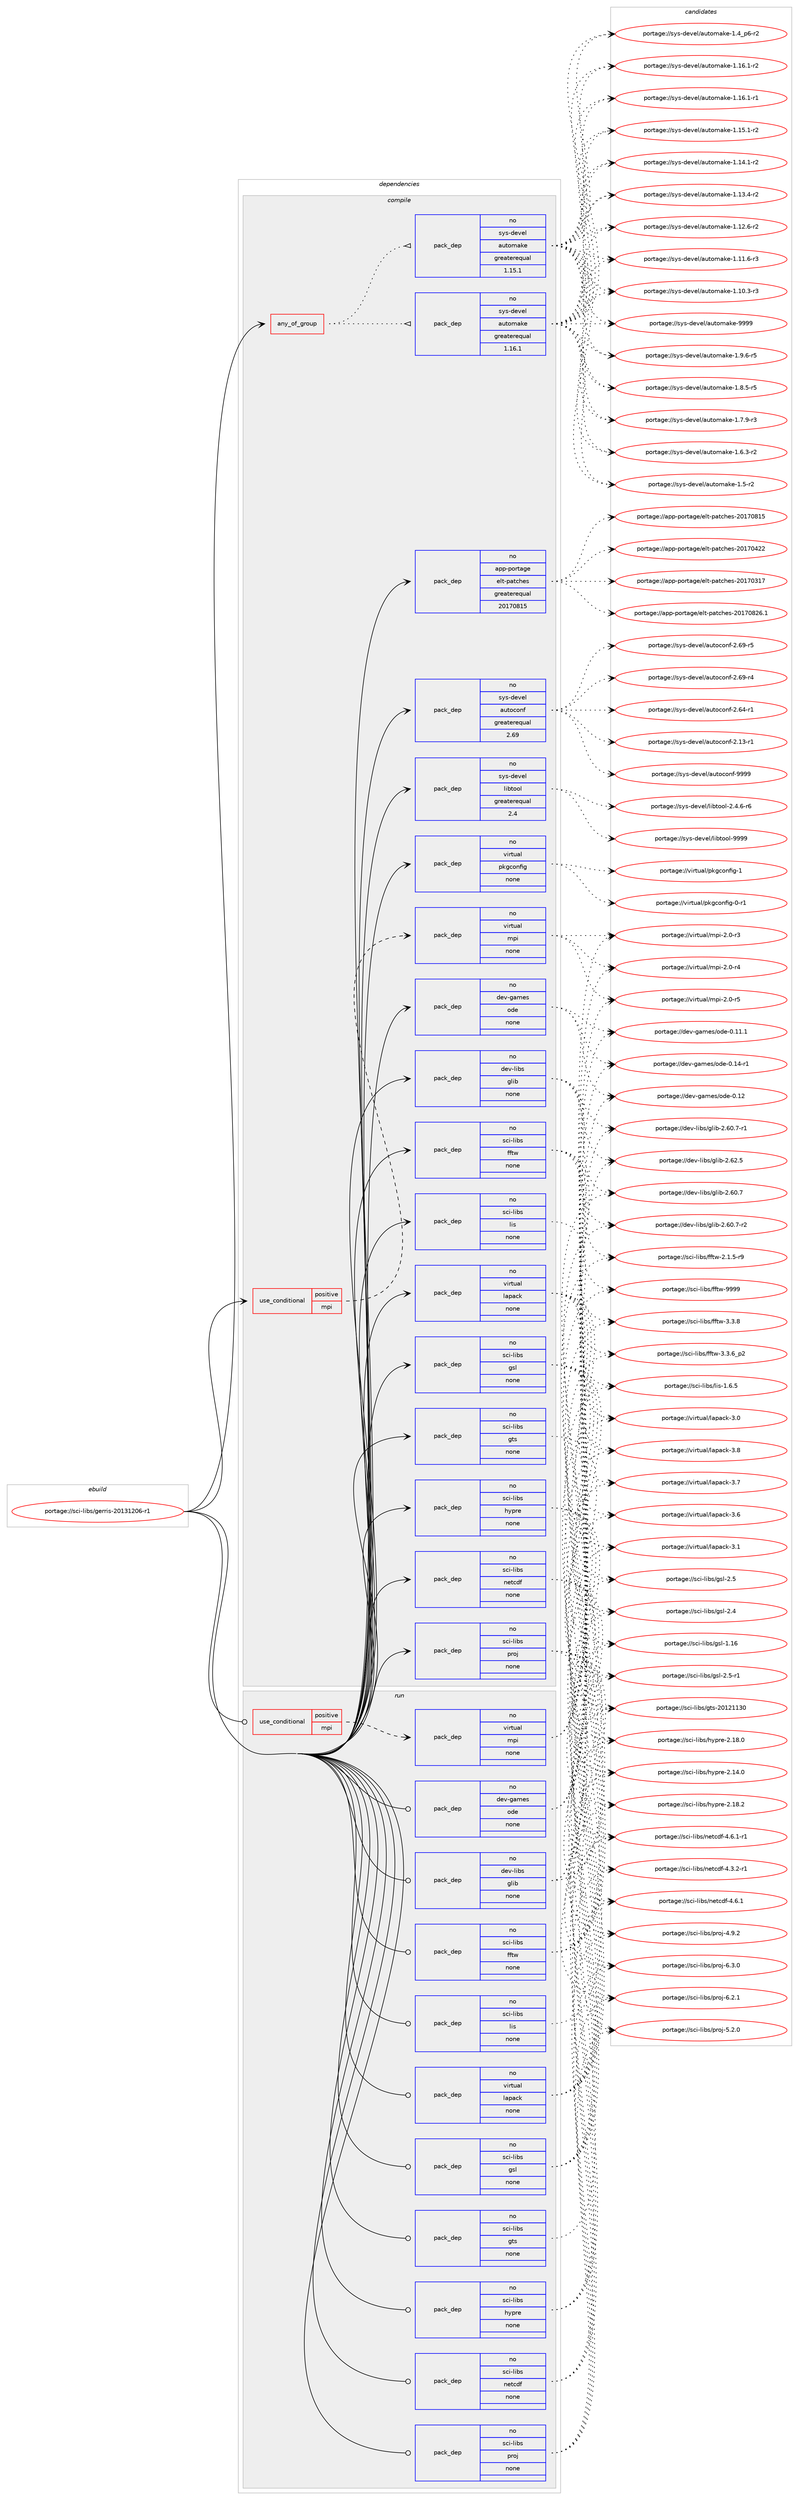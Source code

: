 digraph prolog {

# *************
# Graph options
# *************

newrank=true;
concentrate=true;
compound=true;
graph [rankdir=LR,fontname=Helvetica,fontsize=10,ranksep=1.5];#, ranksep=2.5, nodesep=0.2];
edge  [arrowhead=vee];
node  [fontname=Helvetica,fontsize=10];

# **********
# The ebuild
# **********

subgraph cluster_leftcol {
color=gray;
rank=same;
label=<<i>ebuild</i>>;
id [label="portage://sci-libs/gerris-20131206-r1", color=red, width=4, href="../sci-libs/gerris-20131206-r1.svg"];
}

# ****************
# The dependencies
# ****************

subgraph cluster_midcol {
color=gray;
label=<<i>dependencies</i>>;
subgraph cluster_compile {
fillcolor="#eeeeee";
style=filled;
label=<<i>compile</i>>;
subgraph any1128 {
dependency54484 [label=<<TABLE BORDER="0" CELLBORDER="1" CELLSPACING="0" CELLPADDING="4"><TR><TD CELLPADDING="10">any_of_group</TD></TR></TABLE>>, shape=none, color=red];subgraph pack41863 {
dependency54485 [label=<<TABLE BORDER="0" CELLBORDER="1" CELLSPACING="0" CELLPADDING="4" WIDTH="220"><TR><TD ROWSPAN="6" CELLPADDING="30">pack_dep</TD></TR><TR><TD WIDTH="110">no</TD></TR><TR><TD>sys-devel</TD></TR><TR><TD>automake</TD></TR><TR><TD>greaterequal</TD></TR><TR><TD>1.16.1</TD></TR></TABLE>>, shape=none, color=blue];
}
dependency54484:e -> dependency54485:w [weight=20,style="dotted",arrowhead="oinv"];
subgraph pack41864 {
dependency54486 [label=<<TABLE BORDER="0" CELLBORDER="1" CELLSPACING="0" CELLPADDING="4" WIDTH="220"><TR><TD ROWSPAN="6" CELLPADDING="30">pack_dep</TD></TR><TR><TD WIDTH="110">no</TD></TR><TR><TD>sys-devel</TD></TR><TR><TD>automake</TD></TR><TR><TD>greaterequal</TD></TR><TR><TD>1.15.1</TD></TR></TABLE>>, shape=none, color=blue];
}
dependency54484:e -> dependency54486:w [weight=20,style="dotted",arrowhead="oinv"];
}
id:e -> dependency54484:w [weight=20,style="solid",arrowhead="vee"];
subgraph cond11445 {
dependency54487 [label=<<TABLE BORDER="0" CELLBORDER="1" CELLSPACING="0" CELLPADDING="4"><TR><TD ROWSPAN="3" CELLPADDING="10">use_conditional</TD></TR><TR><TD>positive</TD></TR><TR><TD>mpi</TD></TR></TABLE>>, shape=none, color=red];
subgraph pack41865 {
dependency54488 [label=<<TABLE BORDER="0" CELLBORDER="1" CELLSPACING="0" CELLPADDING="4" WIDTH="220"><TR><TD ROWSPAN="6" CELLPADDING="30">pack_dep</TD></TR><TR><TD WIDTH="110">no</TD></TR><TR><TD>virtual</TD></TR><TR><TD>mpi</TD></TR><TR><TD>none</TD></TR><TR><TD></TD></TR></TABLE>>, shape=none, color=blue];
}
dependency54487:e -> dependency54488:w [weight=20,style="dashed",arrowhead="vee"];
}
id:e -> dependency54487:w [weight=20,style="solid",arrowhead="vee"];
subgraph pack41866 {
dependency54489 [label=<<TABLE BORDER="0" CELLBORDER="1" CELLSPACING="0" CELLPADDING="4" WIDTH="220"><TR><TD ROWSPAN="6" CELLPADDING="30">pack_dep</TD></TR><TR><TD WIDTH="110">no</TD></TR><TR><TD>app-portage</TD></TR><TR><TD>elt-patches</TD></TR><TR><TD>greaterequal</TD></TR><TR><TD>20170815</TD></TR></TABLE>>, shape=none, color=blue];
}
id:e -> dependency54489:w [weight=20,style="solid",arrowhead="vee"];
subgraph pack41867 {
dependency54490 [label=<<TABLE BORDER="0" CELLBORDER="1" CELLSPACING="0" CELLPADDING="4" WIDTH="220"><TR><TD ROWSPAN="6" CELLPADDING="30">pack_dep</TD></TR><TR><TD WIDTH="110">no</TD></TR><TR><TD>dev-games</TD></TR><TR><TD>ode</TD></TR><TR><TD>none</TD></TR><TR><TD></TD></TR></TABLE>>, shape=none, color=blue];
}
id:e -> dependency54490:w [weight=20,style="solid",arrowhead="vee"];
subgraph pack41868 {
dependency54491 [label=<<TABLE BORDER="0" CELLBORDER="1" CELLSPACING="0" CELLPADDING="4" WIDTH="220"><TR><TD ROWSPAN="6" CELLPADDING="30">pack_dep</TD></TR><TR><TD WIDTH="110">no</TD></TR><TR><TD>dev-libs</TD></TR><TR><TD>glib</TD></TR><TR><TD>none</TD></TR><TR><TD></TD></TR></TABLE>>, shape=none, color=blue];
}
id:e -> dependency54491:w [weight=20,style="solid",arrowhead="vee"];
subgraph pack41869 {
dependency54492 [label=<<TABLE BORDER="0" CELLBORDER="1" CELLSPACING="0" CELLPADDING="4" WIDTH="220"><TR><TD ROWSPAN="6" CELLPADDING="30">pack_dep</TD></TR><TR><TD WIDTH="110">no</TD></TR><TR><TD>sci-libs</TD></TR><TR><TD>fftw</TD></TR><TR><TD>none</TD></TR><TR><TD></TD></TR></TABLE>>, shape=none, color=blue];
}
id:e -> dependency54492:w [weight=20,style="solid",arrowhead="vee"];
subgraph pack41870 {
dependency54493 [label=<<TABLE BORDER="0" CELLBORDER="1" CELLSPACING="0" CELLPADDING="4" WIDTH="220"><TR><TD ROWSPAN="6" CELLPADDING="30">pack_dep</TD></TR><TR><TD WIDTH="110">no</TD></TR><TR><TD>sci-libs</TD></TR><TR><TD>gsl</TD></TR><TR><TD>none</TD></TR><TR><TD></TD></TR></TABLE>>, shape=none, color=blue];
}
id:e -> dependency54493:w [weight=20,style="solid",arrowhead="vee"];
subgraph pack41871 {
dependency54494 [label=<<TABLE BORDER="0" CELLBORDER="1" CELLSPACING="0" CELLPADDING="4" WIDTH="220"><TR><TD ROWSPAN="6" CELLPADDING="30">pack_dep</TD></TR><TR><TD WIDTH="110">no</TD></TR><TR><TD>sci-libs</TD></TR><TR><TD>gts</TD></TR><TR><TD>none</TD></TR><TR><TD></TD></TR></TABLE>>, shape=none, color=blue];
}
id:e -> dependency54494:w [weight=20,style="solid",arrowhead="vee"];
subgraph pack41872 {
dependency54495 [label=<<TABLE BORDER="0" CELLBORDER="1" CELLSPACING="0" CELLPADDING="4" WIDTH="220"><TR><TD ROWSPAN="6" CELLPADDING="30">pack_dep</TD></TR><TR><TD WIDTH="110">no</TD></TR><TR><TD>sci-libs</TD></TR><TR><TD>hypre</TD></TR><TR><TD>none</TD></TR><TR><TD></TD></TR></TABLE>>, shape=none, color=blue];
}
id:e -> dependency54495:w [weight=20,style="solid",arrowhead="vee"];
subgraph pack41873 {
dependency54496 [label=<<TABLE BORDER="0" CELLBORDER="1" CELLSPACING="0" CELLPADDING="4" WIDTH="220"><TR><TD ROWSPAN="6" CELLPADDING="30">pack_dep</TD></TR><TR><TD WIDTH="110">no</TD></TR><TR><TD>sci-libs</TD></TR><TR><TD>lis</TD></TR><TR><TD>none</TD></TR><TR><TD></TD></TR></TABLE>>, shape=none, color=blue];
}
id:e -> dependency54496:w [weight=20,style="solid",arrowhead="vee"];
subgraph pack41874 {
dependency54497 [label=<<TABLE BORDER="0" CELLBORDER="1" CELLSPACING="0" CELLPADDING="4" WIDTH="220"><TR><TD ROWSPAN="6" CELLPADDING="30">pack_dep</TD></TR><TR><TD WIDTH="110">no</TD></TR><TR><TD>sci-libs</TD></TR><TR><TD>netcdf</TD></TR><TR><TD>none</TD></TR><TR><TD></TD></TR></TABLE>>, shape=none, color=blue];
}
id:e -> dependency54497:w [weight=20,style="solid",arrowhead="vee"];
subgraph pack41875 {
dependency54498 [label=<<TABLE BORDER="0" CELLBORDER="1" CELLSPACING="0" CELLPADDING="4" WIDTH="220"><TR><TD ROWSPAN="6" CELLPADDING="30">pack_dep</TD></TR><TR><TD WIDTH="110">no</TD></TR><TR><TD>sci-libs</TD></TR><TR><TD>proj</TD></TR><TR><TD>none</TD></TR><TR><TD></TD></TR></TABLE>>, shape=none, color=blue];
}
id:e -> dependency54498:w [weight=20,style="solid",arrowhead="vee"];
subgraph pack41876 {
dependency54499 [label=<<TABLE BORDER="0" CELLBORDER="1" CELLSPACING="0" CELLPADDING="4" WIDTH="220"><TR><TD ROWSPAN="6" CELLPADDING="30">pack_dep</TD></TR><TR><TD WIDTH="110">no</TD></TR><TR><TD>sys-devel</TD></TR><TR><TD>autoconf</TD></TR><TR><TD>greaterequal</TD></TR><TR><TD>2.69</TD></TR></TABLE>>, shape=none, color=blue];
}
id:e -> dependency54499:w [weight=20,style="solid",arrowhead="vee"];
subgraph pack41877 {
dependency54500 [label=<<TABLE BORDER="0" CELLBORDER="1" CELLSPACING="0" CELLPADDING="4" WIDTH="220"><TR><TD ROWSPAN="6" CELLPADDING="30">pack_dep</TD></TR><TR><TD WIDTH="110">no</TD></TR><TR><TD>sys-devel</TD></TR><TR><TD>libtool</TD></TR><TR><TD>greaterequal</TD></TR><TR><TD>2.4</TD></TR></TABLE>>, shape=none, color=blue];
}
id:e -> dependency54500:w [weight=20,style="solid",arrowhead="vee"];
subgraph pack41878 {
dependency54501 [label=<<TABLE BORDER="0" CELLBORDER="1" CELLSPACING="0" CELLPADDING="4" WIDTH="220"><TR><TD ROWSPAN="6" CELLPADDING="30">pack_dep</TD></TR><TR><TD WIDTH="110">no</TD></TR><TR><TD>virtual</TD></TR><TR><TD>lapack</TD></TR><TR><TD>none</TD></TR><TR><TD></TD></TR></TABLE>>, shape=none, color=blue];
}
id:e -> dependency54501:w [weight=20,style="solid",arrowhead="vee"];
subgraph pack41879 {
dependency54502 [label=<<TABLE BORDER="0" CELLBORDER="1" CELLSPACING="0" CELLPADDING="4" WIDTH="220"><TR><TD ROWSPAN="6" CELLPADDING="30">pack_dep</TD></TR><TR><TD WIDTH="110">no</TD></TR><TR><TD>virtual</TD></TR><TR><TD>pkgconfig</TD></TR><TR><TD>none</TD></TR><TR><TD></TD></TR></TABLE>>, shape=none, color=blue];
}
id:e -> dependency54502:w [weight=20,style="solid",arrowhead="vee"];
}
subgraph cluster_compileandrun {
fillcolor="#eeeeee";
style=filled;
label=<<i>compile and run</i>>;
}
subgraph cluster_run {
fillcolor="#eeeeee";
style=filled;
label=<<i>run</i>>;
subgraph cond11446 {
dependency54503 [label=<<TABLE BORDER="0" CELLBORDER="1" CELLSPACING="0" CELLPADDING="4"><TR><TD ROWSPAN="3" CELLPADDING="10">use_conditional</TD></TR><TR><TD>positive</TD></TR><TR><TD>mpi</TD></TR></TABLE>>, shape=none, color=red];
subgraph pack41880 {
dependency54504 [label=<<TABLE BORDER="0" CELLBORDER="1" CELLSPACING="0" CELLPADDING="4" WIDTH="220"><TR><TD ROWSPAN="6" CELLPADDING="30">pack_dep</TD></TR><TR><TD WIDTH="110">no</TD></TR><TR><TD>virtual</TD></TR><TR><TD>mpi</TD></TR><TR><TD>none</TD></TR><TR><TD></TD></TR></TABLE>>, shape=none, color=blue];
}
dependency54503:e -> dependency54504:w [weight=20,style="dashed",arrowhead="vee"];
}
id:e -> dependency54503:w [weight=20,style="solid",arrowhead="odot"];
subgraph pack41881 {
dependency54505 [label=<<TABLE BORDER="0" CELLBORDER="1" CELLSPACING="0" CELLPADDING="4" WIDTH="220"><TR><TD ROWSPAN="6" CELLPADDING="30">pack_dep</TD></TR><TR><TD WIDTH="110">no</TD></TR><TR><TD>dev-games</TD></TR><TR><TD>ode</TD></TR><TR><TD>none</TD></TR><TR><TD></TD></TR></TABLE>>, shape=none, color=blue];
}
id:e -> dependency54505:w [weight=20,style="solid",arrowhead="odot"];
subgraph pack41882 {
dependency54506 [label=<<TABLE BORDER="0" CELLBORDER="1" CELLSPACING="0" CELLPADDING="4" WIDTH="220"><TR><TD ROWSPAN="6" CELLPADDING="30">pack_dep</TD></TR><TR><TD WIDTH="110">no</TD></TR><TR><TD>dev-libs</TD></TR><TR><TD>glib</TD></TR><TR><TD>none</TD></TR><TR><TD></TD></TR></TABLE>>, shape=none, color=blue];
}
id:e -> dependency54506:w [weight=20,style="solid",arrowhead="odot"];
subgraph pack41883 {
dependency54507 [label=<<TABLE BORDER="0" CELLBORDER="1" CELLSPACING="0" CELLPADDING="4" WIDTH="220"><TR><TD ROWSPAN="6" CELLPADDING="30">pack_dep</TD></TR><TR><TD WIDTH="110">no</TD></TR><TR><TD>sci-libs</TD></TR><TR><TD>fftw</TD></TR><TR><TD>none</TD></TR><TR><TD></TD></TR></TABLE>>, shape=none, color=blue];
}
id:e -> dependency54507:w [weight=20,style="solid",arrowhead="odot"];
subgraph pack41884 {
dependency54508 [label=<<TABLE BORDER="0" CELLBORDER="1" CELLSPACING="0" CELLPADDING="4" WIDTH="220"><TR><TD ROWSPAN="6" CELLPADDING="30">pack_dep</TD></TR><TR><TD WIDTH="110">no</TD></TR><TR><TD>sci-libs</TD></TR><TR><TD>gsl</TD></TR><TR><TD>none</TD></TR><TR><TD></TD></TR></TABLE>>, shape=none, color=blue];
}
id:e -> dependency54508:w [weight=20,style="solid",arrowhead="odot"];
subgraph pack41885 {
dependency54509 [label=<<TABLE BORDER="0" CELLBORDER="1" CELLSPACING="0" CELLPADDING="4" WIDTH="220"><TR><TD ROWSPAN="6" CELLPADDING="30">pack_dep</TD></TR><TR><TD WIDTH="110">no</TD></TR><TR><TD>sci-libs</TD></TR><TR><TD>gts</TD></TR><TR><TD>none</TD></TR><TR><TD></TD></TR></TABLE>>, shape=none, color=blue];
}
id:e -> dependency54509:w [weight=20,style="solid",arrowhead="odot"];
subgraph pack41886 {
dependency54510 [label=<<TABLE BORDER="0" CELLBORDER="1" CELLSPACING="0" CELLPADDING="4" WIDTH="220"><TR><TD ROWSPAN="6" CELLPADDING="30">pack_dep</TD></TR><TR><TD WIDTH="110">no</TD></TR><TR><TD>sci-libs</TD></TR><TR><TD>hypre</TD></TR><TR><TD>none</TD></TR><TR><TD></TD></TR></TABLE>>, shape=none, color=blue];
}
id:e -> dependency54510:w [weight=20,style="solid",arrowhead="odot"];
subgraph pack41887 {
dependency54511 [label=<<TABLE BORDER="0" CELLBORDER="1" CELLSPACING="0" CELLPADDING="4" WIDTH="220"><TR><TD ROWSPAN="6" CELLPADDING="30">pack_dep</TD></TR><TR><TD WIDTH="110">no</TD></TR><TR><TD>sci-libs</TD></TR><TR><TD>lis</TD></TR><TR><TD>none</TD></TR><TR><TD></TD></TR></TABLE>>, shape=none, color=blue];
}
id:e -> dependency54511:w [weight=20,style="solid",arrowhead="odot"];
subgraph pack41888 {
dependency54512 [label=<<TABLE BORDER="0" CELLBORDER="1" CELLSPACING="0" CELLPADDING="4" WIDTH="220"><TR><TD ROWSPAN="6" CELLPADDING="30">pack_dep</TD></TR><TR><TD WIDTH="110">no</TD></TR><TR><TD>sci-libs</TD></TR><TR><TD>netcdf</TD></TR><TR><TD>none</TD></TR><TR><TD></TD></TR></TABLE>>, shape=none, color=blue];
}
id:e -> dependency54512:w [weight=20,style="solid",arrowhead="odot"];
subgraph pack41889 {
dependency54513 [label=<<TABLE BORDER="0" CELLBORDER="1" CELLSPACING="0" CELLPADDING="4" WIDTH="220"><TR><TD ROWSPAN="6" CELLPADDING="30">pack_dep</TD></TR><TR><TD WIDTH="110">no</TD></TR><TR><TD>sci-libs</TD></TR><TR><TD>proj</TD></TR><TR><TD>none</TD></TR><TR><TD></TD></TR></TABLE>>, shape=none, color=blue];
}
id:e -> dependency54513:w [weight=20,style="solid",arrowhead="odot"];
subgraph pack41890 {
dependency54514 [label=<<TABLE BORDER="0" CELLBORDER="1" CELLSPACING="0" CELLPADDING="4" WIDTH="220"><TR><TD ROWSPAN="6" CELLPADDING="30">pack_dep</TD></TR><TR><TD WIDTH="110">no</TD></TR><TR><TD>virtual</TD></TR><TR><TD>lapack</TD></TR><TR><TD>none</TD></TR><TR><TD></TD></TR></TABLE>>, shape=none, color=blue];
}
id:e -> dependency54514:w [weight=20,style="solid",arrowhead="odot"];
}
}

# **************
# The candidates
# **************

subgraph cluster_choices {
rank=same;
color=gray;
label=<<i>candidates</i>>;

subgraph choice41863 {
color=black;
nodesep=1;
choice115121115451001011181011084797117116111109971071014557575757 [label="portage://sys-devel/automake-9999", color=red, width=4,href="../sys-devel/automake-9999.svg"];
choice115121115451001011181011084797117116111109971071014549465746544511453 [label="portage://sys-devel/automake-1.9.6-r5", color=red, width=4,href="../sys-devel/automake-1.9.6-r5.svg"];
choice115121115451001011181011084797117116111109971071014549465646534511453 [label="portage://sys-devel/automake-1.8.5-r5", color=red, width=4,href="../sys-devel/automake-1.8.5-r5.svg"];
choice115121115451001011181011084797117116111109971071014549465546574511451 [label="portage://sys-devel/automake-1.7.9-r3", color=red, width=4,href="../sys-devel/automake-1.7.9-r3.svg"];
choice115121115451001011181011084797117116111109971071014549465446514511450 [label="portage://sys-devel/automake-1.6.3-r2", color=red, width=4,href="../sys-devel/automake-1.6.3-r2.svg"];
choice11512111545100101118101108479711711611110997107101454946534511450 [label="portage://sys-devel/automake-1.5-r2", color=red, width=4,href="../sys-devel/automake-1.5-r2.svg"];
choice115121115451001011181011084797117116111109971071014549465295112544511450 [label="portage://sys-devel/automake-1.4_p6-r2", color=red, width=4,href="../sys-devel/automake-1.4_p6-r2.svg"];
choice11512111545100101118101108479711711611110997107101454946495446494511450 [label="portage://sys-devel/automake-1.16.1-r2", color=red, width=4,href="../sys-devel/automake-1.16.1-r2.svg"];
choice11512111545100101118101108479711711611110997107101454946495446494511449 [label="portage://sys-devel/automake-1.16.1-r1", color=red, width=4,href="../sys-devel/automake-1.16.1-r1.svg"];
choice11512111545100101118101108479711711611110997107101454946495346494511450 [label="portage://sys-devel/automake-1.15.1-r2", color=red, width=4,href="../sys-devel/automake-1.15.1-r2.svg"];
choice11512111545100101118101108479711711611110997107101454946495246494511450 [label="portage://sys-devel/automake-1.14.1-r2", color=red, width=4,href="../sys-devel/automake-1.14.1-r2.svg"];
choice11512111545100101118101108479711711611110997107101454946495146524511450 [label="portage://sys-devel/automake-1.13.4-r2", color=red, width=4,href="../sys-devel/automake-1.13.4-r2.svg"];
choice11512111545100101118101108479711711611110997107101454946495046544511450 [label="portage://sys-devel/automake-1.12.6-r2", color=red, width=4,href="../sys-devel/automake-1.12.6-r2.svg"];
choice11512111545100101118101108479711711611110997107101454946494946544511451 [label="portage://sys-devel/automake-1.11.6-r3", color=red, width=4,href="../sys-devel/automake-1.11.6-r3.svg"];
choice11512111545100101118101108479711711611110997107101454946494846514511451 [label="portage://sys-devel/automake-1.10.3-r3", color=red, width=4,href="../sys-devel/automake-1.10.3-r3.svg"];
dependency54485:e -> choice115121115451001011181011084797117116111109971071014557575757:w [style=dotted,weight="100"];
dependency54485:e -> choice115121115451001011181011084797117116111109971071014549465746544511453:w [style=dotted,weight="100"];
dependency54485:e -> choice115121115451001011181011084797117116111109971071014549465646534511453:w [style=dotted,weight="100"];
dependency54485:e -> choice115121115451001011181011084797117116111109971071014549465546574511451:w [style=dotted,weight="100"];
dependency54485:e -> choice115121115451001011181011084797117116111109971071014549465446514511450:w [style=dotted,weight="100"];
dependency54485:e -> choice11512111545100101118101108479711711611110997107101454946534511450:w [style=dotted,weight="100"];
dependency54485:e -> choice115121115451001011181011084797117116111109971071014549465295112544511450:w [style=dotted,weight="100"];
dependency54485:e -> choice11512111545100101118101108479711711611110997107101454946495446494511450:w [style=dotted,weight="100"];
dependency54485:e -> choice11512111545100101118101108479711711611110997107101454946495446494511449:w [style=dotted,weight="100"];
dependency54485:e -> choice11512111545100101118101108479711711611110997107101454946495346494511450:w [style=dotted,weight="100"];
dependency54485:e -> choice11512111545100101118101108479711711611110997107101454946495246494511450:w [style=dotted,weight="100"];
dependency54485:e -> choice11512111545100101118101108479711711611110997107101454946495146524511450:w [style=dotted,weight="100"];
dependency54485:e -> choice11512111545100101118101108479711711611110997107101454946495046544511450:w [style=dotted,weight="100"];
dependency54485:e -> choice11512111545100101118101108479711711611110997107101454946494946544511451:w [style=dotted,weight="100"];
dependency54485:e -> choice11512111545100101118101108479711711611110997107101454946494846514511451:w [style=dotted,weight="100"];
}
subgraph choice41864 {
color=black;
nodesep=1;
choice115121115451001011181011084797117116111109971071014557575757 [label="portage://sys-devel/automake-9999", color=red, width=4,href="../sys-devel/automake-9999.svg"];
choice115121115451001011181011084797117116111109971071014549465746544511453 [label="portage://sys-devel/automake-1.9.6-r5", color=red, width=4,href="../sys-devel/automake-1.9.6-r5.svg"];
choice115121115451001011181011084797117116111109971071014549465646534511453 [label="portage://sys-devel/automake-1.8.5-r5", color=red, width=4,href="../sys-devel/automake-1.8.5-r5.svg"];
choice115121115451001011181011084797117116111109971071014549465546574511451 [label="portage://sys-devel/automake-1.7.9-r3", color=red, width=4,href="../sys-devel/automake-1.7.9-r3.svg"];
choice115121115451001011181011084797117116111109971071014549465446514511450 [label="portage://sys-devel/automake-1.6.3-r2", color=red, width=4,href="../sys-devel/automake-1.6.3-r2.svg"];
choice11512111545100101118101108479711711611110997107101454946534511450 [label="portage://sys-devel/automake-1.5-r2", color=red, width=4,href="../sys-devel/automake-1.5-r2.svg"];
choice115121115451001011181011084797117116111109971071014549465295112544511450 [label="portage://sys-devel/automake-1.4_p6-r2", color=red, width=4,href="../sys-devel/automake-1.4_p6-r2.svg"];
choice11512111545100101118101108479711711611110997107101454946495446494511450 [label="portage://sys-devel/automake-1.16.1-r2", color=red, width=4,href="../sys-devel/automake-1.16.1-r2.svg"];
choice11512111545100101118101108479711711611110997107101454946495446494511449 [label="portage://sys-devel/automake-1.16.1-r1", color=red, width=4,href="../sys-devel/automake-1.16.1-r1.svg"];
choice11512111545100101118101108479711711611110997107101454946495346494511450 [label="portage://sys-devel/automake-1.15.1-r2", color=red, width=4,href="../sys-devel/automake-1.15.1-r2.svg"];
choice11512111545100101118101108479711711611110997107101454946495246494511450 [label="portage://sys-devel/automake-1.14.1-r2", color=red, width=4,href="../sys-devel/automake-1.14.1-r2.svg"];
choice11512111545100101118101108479711711611110997107101454946495146524511450 [label="portage://sys-devel/automake-1.13.4-r2", color=red, width=4,href="../sys-devel/automake-1.13.4-r2.svg"];
choice11512111545100101118101108479711711611110997107101454946495046544511450 [label="portage://sys-devel/automake-1.12.6-r2", color=red, width=4,href="../sys-devel/automake-1.12.6-r2.svg"];
choice11512111545100101118101108479711711611110997107101454946494946544511451 [label="portage://sys-devel/automake-1.11.6-r3", color=red, width=4,href="../sys-devel/automake-1.11.6-r3.svg"];
choice11512111545100101118101108479711711611110997107101454946494846514511451 [label="portage://sys-devel/automake-1.10.3-r3", color=red, width=4,href="../sys-devel/automake-1.10.3-r3.svg"];
dependency54486:e -> choice115121115451001011181011084797117116111109971071014557575757:w [style=dotted,weight="100"];
dependency54486:e -> choice115121115451001011181011084797117116111109971071014549465746544511453:w [style=dotted,weight="100"];
dependency54486:e -> choice115121115451001011181011084797117116111109971071014549465646534511453:w [style=dotted,weight="100"];
dependency54486:e -> choice115121115451001011181011084797117116111109971071014549465546574511451:w [style=dotted,weight="100"];
dependency54486:e -> choice115121115451001011181011084797117116111109971071014549465446514511450:w [style=dotted,weight="100"];
dependency54486:e -> choice11512111545100101118101108479711711611110997107101454946534511450:w [style=dotted,weight="100"];
dependency54486:e -> choice115121115451001011181011084797117116111109971071014549465295112544511450:w [style=dotted,weight="100"];
dependency54486:e -> choice11512111545100101118101108479711711611110997107101454946495446494511450:w [style=dotted,weight="100"];
dependency54486:e -> choice11512111545100101118101108479711711611110997107101454946495446494511449:w [style=dotted,weight="100"];
dependency54486:e -> choice11512111545100101118101108479711711611110997107101454946495346494511450:w [style=dotted,weight="100"];
dependency54486:e -> choice11512111545100101118101108479711711611110997107101454946495246494511450:w [style=dotted,weight="100"];
dependency54486:e -> choice11512111545100101118101108479711711611110997107101454946495146524511450:w [style=dotted,weight="100"];
dependency54486:e -> choice11512111545100101118101108479711711611110997107101454946495046544511450:w [style=dotted,weight="100"];
dependency54486:e -> choice11512111545100101118101108479711711611110997107101454946494946544511451:w [style=dotted,weight="100"];
dependency54486:e -> choice11512111545100101118101108479711711611110997107101454946494846514511451:w [style=dotted,weight="100"];
}
subgraph choice41865 {
color=black;
nodesep=1;
choice1181051141161179710847109112105455046484511453 [label="portage://virtual/mpi-2.0-r5", color=red, width=4,href="../virtual/mpi-2.0-r5.svg"];
choice1181051141161179710847109112105455046484511452 [label="portage://virtual/mpi-2.0-r4", color=red, width=4,href="../virtual/mpi-2.0-r4.svg"];
choice1181051141161179710847109112105455046484511451 [label="portage://virtual/mpi-2.0-r3", color=red, width=4,href="../virtual/mpi-2.0-r3.svg"];
dependency54488:e -> choice1181051141161179710847109112105455046484511453:w [style=dotted,weight="100"];
dependency54488:e -> choice1181051141161179710847109112105455046484511452:w [style=dotted,weight="100"];
dependency54488:e -> choice1181051141161179710847109112105455046484511451:w [style=dotted,weight="100"];
}
subgraph choice41866 {
color=black;
nodesep=1;
choice971121124511211111411697103101471011081164511297116991041011154550484955485650544649 [label="portage://app-portage/elt-patches-20170826.1", color=red, width=4,href="../app-portage/elt-patches-20170826.1.svg"];
choice97112112451121111141169710310147101108116451129711699104101115455048495548564953 [label="portage://app-portage/elt-patches-20170815", color=red, width=4,href="../app-portage/elt-patches-20170815.svg"];
choice97112112451121111141169710310147101108116451129711699104101115455048495548525050 [label="portage://app-portage/elt-patches-20170422", color=red, width=4,href="../app-portage/elt-patches-20170422.svg"];
choice97112112451121111141169710310147101108116451129711699104101115455048495548514955 [label="portage://app-portage/elt-patches-20170317", color=red, width=4,href="../app-portage/elt-patches-20170317.svg"];
dependency54489:e -> choice971121124511211111411697103101471011081164511297116991041011154550484955485650544649:w [style=dotted,weight="100"];
dependency54489:e -> choice97112112451121111141169710310147101108116451129711699104101115455048495548564953:w [style=dotted,weight="100"];
dependency54489:e -> choice97112112451121111141169710310147101108116451129711699104101115455048495548525050:w [style=dotted,weight="100"];
dependency54489:e -> choice97112112451121111141169710310147101108116451129711699104101115455048495548514955:w [style=dotted,weight="100"];
}
subgraph choice41867 {
color=black;
nodesep=1;
choice10010111845103971091011154711110010145484649524511449 [label="portage://dev-games/ode-0.14-r1", color=red, width=4,href="../dev-games/ode-0.14-r1.svg"];
choice1001011184510397109101115471111001014548464950 [label="portage://dev-games/ode-0.12", color=red, width=4,href="../dev-games/ode-0.12.svg"];
choice10010111845103971091011154711110010145484649494649 [label="portage://dev-games/ode-0.11.1", color=red, width=4,href="../dev-games/ode-0.11.1.svg"];
dependency54490:e -> choice10010111845103971091011154711110010145484649524511449:w [style=dotted,weight="100"];
dependency54490:e -> choice1001011184510397109101115471111001014548464950:w [style=dotted,weight="100"];
dependency54490:e -> choice10010111845103971091011154711110010145484649494649:w [style=dotted,weight="100"];
}
subgraph choice41868 {
color=black;
nodesep=1;
choice1001011184510810598115471031081059845504654504653 [label="portage://dev-libs/glib-2.62.5", color=red, width=4,href="../dev-libs/glib-2.62.5.svg"];
choice10010111845108105981154710310810598455046544846554511450 [label="portage://dev-libs/glib-2.60.7-r2", color=red, width=4,href="../dev-libs/glib-2.60.7-r2.svg"];
choice10010111845108105981154710310810598455046544846554511449 [label="portage://dev-libs/glib-2.60.7-r1", color=red, width=4,href="../dev-libs/glib-2.60.7-r1.svg"];
choice1001011184510810598115471031081059845504654484655 [label="portage://dev-libs/glib-2.60.7", color=red, width=4,href="../dev-libs/glib-2.60.7.svg"];
dependency54491:e -> choice1001011184510810598115471031081059845504654504653:w [style=dotted,weight="100"];
dependency54491:e -> choice10010111845108105981154710310810598455046544846554511450:w [style=dotted,weight="100"];
dependency54491:e -> choice10010111845108105981154710310810598455046544846554511449:w [style=dotted,weight="100"];
dependency54491:e -> choice1001011184510810598115471031081059845504654484655:w [style=dotted,weight="100"];
}
subgraph choice41869 {
color=black;
nodesep=1;
choice115991054510810598115471021021161194557575757 [label="portage://sci-libs/fftw-9999", color=red, width=4,href="../sci-libs/fftw-9999.svg"];
choice11599105451081059811547102102116119455146514656 [label="portage://sci-libs/fftw-3.3.8", color=red, width=4,href="../sci-libs/fftw-3.3.8.svg"];
choice115991054510810598115471021021161194551465146549511250 [label="portage://sci-libs/fftw-3.3.6_p2", color=red, width=4,href="../sci-libs/fftw-3.3.6_p2.svg"];
choice115991054510810598115471021021161194550464946534511457 [label="portage://sci-libs/fftw-2.1.5-r9", color=red, width=4,href="../sci-libs/fftw-2.1.5-r9.svg"];
dependency54492:e -> choice115991054510810598115471021021161194557575757:w [style=dotted,weight="100"];
dependency54492:e -> choice11599105451081059811547102102116119455146514656:w [style=dotted,weight="100"];
dependency54492:e -> choice115991054510810598115471021021161194551465146549511250:w [style=dotted,weight="100"];
dependency54492:e -> choice115991054510810598115471021021161194550464946534511457:w [style=dotted,weight="100"];
}
subgraph choice41870 {
color=black;
nodesep=1;
choice11599105451081059811547103115108455046534511449 [label="portage://sci-libs/gsl-2.5-r1", color=red, width=4,href="../sci-libs/gsl-2.5-r1.svg"];
choice1159910545108105981154710311510845504653 [label="portage://sci-libs/gsl-2.5", color=red, width=4,href="../sci-libs/gsl-2.5.svg"];
choice1159910545108105981154710311510845504652 [label="portage://sci-libs/gsl-2.4", color=red, width=4,href="../sci-libs/gsl-2.4.svg"];
choice115991054510810598115471031151084549464954 [label="portage://sci-libs/gsl-1.16", color=red, width=4,href="../sci-libs/gsl-1.16.svg"];
dependency54493:e -> choice11599105451081059811547103115108455046534511449:w [style=dotted,weight="100"];
dependency54493:e -> choice1159910545108105981154710311510845504653:w [style=dotted,weight="100"];
dependency54493:e -> choice1159910545108105981154710311510845504652:w [style=dotted,weight="100"];
dependency54493:e -> choice115991054510810598115471031151084549464954:w [style=dotted,weight="100"];
}
subgraph choice41871 {
color=black;
nodesep=1;
choice11599105451081059811547103116115455048495049495148 [label="portage://sci-libs/gts-20121130", color=red, width=4,href="../sci-libs/gts-20121130.svg"];
dependency54494:e -> choice11599105451081059811547103116115455048495049495148:w [style=dotted,weight="100"];
}
subgraph choice41872 {
color=black;
nodesep=1;
choice1159910545108105981154710412111211410145504649564650 [label="portage://sci-libs/hypre-2.18.2", color=red, width=4,href="../sci-libs/hypre-2.18.2.svg"];
choice1159910545108105981154710412111211410145504649564648 [label="portage://sci-libs/hypre-2.18.0", color=red, width=4,href="../sci-libs/hypre-2.18.0.svg"];
choice1159910545108105981154710412111211410145504649524648 [label="portage://sci-libs/hypre-2.14.0", color=red, width=4,href="../sci-libs/hypre-2.14.0.svg"];
dependency54495:e -> choice1159910545108105981154710412111211410145504649564650:w [style=dotted,weight="100"];
dependency54495:e -> choice1159910545108105981154710412111211410145504649564648:w [style=dotted,weight="100"];
dependency54495:e -> choice1159910545108105981154710412111211410145504649524648:w [style=dotted,weight="100"];
}
subgraph choice41873 {
color=black;
nodesep=1;
choice11599105451081059811547108105115454946544653 [label="portage://sci-libs/lis-1.6.5", color=red, width=4,href="../sci-libs/lis-1.6.5.svg"];
dependency54496:e -> choice11599105451081059811547108105115454946544653:w [style=dotted,weight="100"];
}
subgraph choice41874 {
color=black;
nodesep=1;
choice11599105451081059811547110101116991001024552465446494511449 [label="portage://sci-libs/netcdf-4.6.1-r1", color=red, width=4,href="../sci-libs/netcdf-4.6.1-r1.svg"];
choice1159910545108105981154711010111699100102455246544649 [label="portage://sci-libs/netcdf-4.6.1", color=red, width=4,href="../sci-libs/netcdf-4.6.1.svg"];
choice11599105451081059811547110101116991001024552465146504511449 [label="portage://sci-libs/netcdf-4.3.2-r1", color=red, width=4,href="../sci-libs/netcdf-4.3.2-r1.svg"];
dependency54497:e -> choice11599105451081059811547110101116991001024552465446494511449:w [style=dotted,weight="100"];
dependency54497:e -> choice1159910545108105981154711010111699100102455246544649:w [style=dotted,weight="100"];
dependency54497:e -> choice11599105451081059811547110101116991001024552465146504511449:w [style=dotted,weight="100"];
}
subgraph choice41875 {
color=black;
nodesep=1;
choice11599105451081059811547112114111106455446514648 [label="portage://sci-libs/proj-6.3.0", color=red, width=4,href="../sci-libs/proj-6.3.0.svg"];
choice11599105451081059811547112114111106455446504649 [label="portage://sci-libs/proj-6.2.1", color=red, width=4,href="../sci-libs/proj-6.2.1.svg"];
choice11599105451081059811547112114111106455346504648 [label="portage://sci-libs/proj-5.2.0", color=red, width=4,href="../sci-libs/proj-5.2.0.svg"];
choice11599105451081059811547112114111106455246574650 [label="portage://sci-libs/proj-4.9.2", color=red, width=4,href="../sci-libs/proj-4.9.2.svg"];
dependency54498:e -> choice11599105451081059811547112114111106455446514648:w [style=dotted,weight="100"];
dependency54498:e -> choice11599105451081059811547112114111106455446504649:w [style=dotted,weight="100"];
dependency54498:e -> choice11599105451081059811547112114111106455346504648:w [style=dotted,weight="100"];
dependency54498:e -> choice11599105451081059811547112114111106455246574650:w [style=dotted,weight="100"];
}
subgraph choice41876 {
color=black;
nodesep=1;
choice115121115451001011181011084797117116111991111101024557575757 [label="portage://sys-devel/autoconf-9999", color=red, width=4,href="../sys-devel/autoconf-9999.svg"];
choice1151211154510010111810110847971171161119911111010245504654574511453 [label="portage://sys-devel/autoconf-2.69-r5", color=red, width=4,href="../sys-devel/autoconf-2.69-r5.svg"];
choice1151211154510010111810110847971171161119911111010245504654574511452 [label="portage://sys-devel/autoconf-2.69-r4", color=red, width=4,href="../sys-devel/autoconf-2.69-r4.svg"];
choice1151211154510010111810110847971171161119911111010245504654524511449 [label="portage://sys-devel/autoconf-2.64-r1", color=red, width=4,href="../sys-devel/autoconf-2.64-r1.svg"];
choice1151211154510010111810110847971171161119911111010245504649514511449 [label="portage://sys-devel/autoconf-2.13-r1", color=red, width=4,href="../sys-devel/autoconf-2.13-r1.svg"];
dependency54499:e -> choice115121115451001011181011084797117116111991111101024557575757:w [style=dotted,weight="100"];
dependency54499:e -> choice1151211154510010111810110847971171161119911111010245504654574511453:w [style=dotted,weight="100"];
dependency54499:e -> choice1151211154510010111810110847971171161119911111010245504654574511452:w [style=dotted,weight="100"];
dependency54499:e -> choice1151211154510010111810110847971171161119911111010245504654524511449:w [style=dotted,weight="100"];
dependency54499:e -> choice1151211154510010111810110847971171161119911111010245504649514511449:w [style=dotted,weight="100"];
}
subgraph choice41877 {
color=black;
nodesep=1;
choice1151211154510010111810110847108105981161111111084557575757 [label="portage://sys-devel/libtool-9999", color=red, width=4,href="../sys-devel/libtool-9999.svg"];
choice1151211154510010111810110847108105981161111111084550465246544511454 [label="portage://sys-devel/libtool-2.4.6-r6", color=red, width=4,href="../sys-devel/libtool-2.4.6-r6.svg"];
dependency54500:e -> choice1151211154510010111810110847108105981161111111084557575757:w [style=dotted,weight="100"];
dependency54500:e -> choice1151211154510010111810110847108105981161111111084550465246544511454:w [style=dotted,weight="100"];
}
subgraph choice41878 {
color=black;
nodesep=1;
choice118105114116117971084710897112979910745514656 [label="portage://virtual/lapack-3.8", color=red, width=4,href="../virtual/lapack-3.8.svg"];
choice118105114116117971084710897112979910745514655 [label="portage://virtual/lapack-3.7", color=red, width=4,href="../virtual/lapack-3.7.svg"];
choice118105114116117971084710897112979910745514654 [label="portage://virtual/lapack-3.6", color=red, width=4,href="../virtual/lapack-3.6.svg"];
choice118105114116117971084710897112979910745514649 [label="portage://virtual/lapack-3.1", color=red, width=4,href="../virtual/lapack-3.1.svg"];
choice118105114116117971084710897112979910745514648 [label="portage://virtual/lapack-3.0", color=red, width=4,href="../virtual/lapack-3.0.svg"];
dependency54501:e -> choice118105114116117971084710897112979910745514656:w [style=dotted,weight="100"];
dependency54501:e -> choice118105114116117971084710897112979910745514655:w [style=dotted,weight="100"];
dependency54501:e -> choice118105114116117971084710897112979910745514654:w [style=dotted,weight="100"];
dependency54501:e -> choice118105114116117971084710897112979910745514649:w [style=dotted,weight="100"];
dependency54501:e -> choice118105114116117971084710897112979910745514648:w [style=dotted,weight="100"];
}
subgraph choice41879 {
color=black;
nodesep=1;
choice1181051141161179710847112107103991111101021051034549 [label="portage://virtual/pkgconfig-1", color=red, width=4,href="../virtual/pkgconfig-1.svg"];
choice11810511411611797108471121071039911111010210510345484511449 [label="portage://virtual/pkgconfig-0-r1", color=red, width=4,href="../virtual/pkgconfig-0-r1.svg"];
dependency54502:e -> choice1181051141161179710847112107103991111101021051034549:w [style=dotted,weight="100"];
dependency54502:e -> choice11810511411611797108471121071039911111010210510345484511449:w [style=dotted,weight="100"];
}
subgraph choice41880 {
color=black;
nodesep=1;
choice1181051141161179710847109112105455046484511453 [label="portage://virtual/mpi-2.0-r5", color=red, width=4,href="../virtual/mpi-2.0-r5.svg"];
choice1181051141161179710847109112105455046484511452 [label="portage://virtual/mpi-2.0-r4", color=red, width=4,href="../virtual/mpi-2.0-r4.svg"];
choice1181051141161179710847109112105455046484511451 [label="portage://virtual/mpi-2.0-r3", color=red, width=4,href="../virtual/mpi-2.0-r3.svg"];
dependency54504:e -> choice1181051141161179710847109112105455046484511453:w [style=dotted,weight="100"];
dependency54504:e -> choice1181051141161179710847109112105455046484511452:w [style=dotted,weight="100"];
dependency54504:e -> choice1181051141161179710847109112105455046484511451:w [style=dotted,weight="100"];
}
subgraph choice41881 {
color=black;
nodesep=1;
choice10010111845103971091011154711110010145484649524511449 [label="portage://dev-games/ode-0.14-r1", color=red, width=4,href="../dev-games/ode-0.14-r1.svg"];
choice1001011184510397109101115471111001014548464950 [label="portage://dev-games/ode-0.12", color=red, width=4,href="../dev-games/ode-0.12.svg"];
choice10010111845103971091011154711110010145484649494649 [label="portage://dev-games/ode-0.11.1", color=red, width=4,href="../dev-games/ode-0.11.1.svg"];
dependency54505:e -> choice10010111845103971091011154711110010145484649524511449:w [style=dotted,weight="100"];
dependency54505:e -> choice1001011184510397109101115471111001014548464950:w [style=dotted,weight="100"];
dependency54505:e -> choice10010111845103971091011154711110010145484649494649:w [style=dotted,weight="100"];
}
subgraph choice41882 {
color=black;
nodesep=1;
choice1001011184510810598115471031081059845504654504653 [label="portage://dev-libs/glib-2.62.5", color=red, width=4,href="../dev-libs/glib-2.62.5.svg"];
choice10010111845108105981154710310810598455046544846554511450 [label="portage://dev-libs/glib-2.60.7-r2", color=red, width=4,href="../dev-libs/glib-2.60.7-r2.svg"];
choice10010111845108105981154710310810598455046544846554511449 [label="portage://dev-libs/glib-2.60.7-r1", color=red, width=4,href="../dev-libs/glib-2.60.7-r1.svg"];
choice1001011184510810598115471031081059845504654484655 [label="portage://dev-libs/glib-2.60.7", color=red, width=4,href="../dev-libs/glib-2.60.7.svg"];
dependency54506:e -> choice1001011184510810598115471031081059845504654504653:w [style=dotted,weight="100"];
dependency54506:e -> choice10010111845108105981154710310810598455046544846554511450:w [style=dotted,weight="100"];
dependency54506:e -> choice10010111845108105981154710310810598455046544846554511449:w [style=dotted,weight="100"];
dependency54506:e -> choice1001011184510810598115471031081059845504654484655:w [style=dotted,weight="100"];
}
subgraph choice41883 {
color=black;
nodesep=1;
choice115991054510810598115471021021161194557575757 [label="portage://sci-libs/fftw-9999", color=red, width=4,href="../sci-libs/fftw-9999.svg"];
choice11599105451081059811547102102116119455146514656 [label="portage://sci-libs/fftw-3.3.8", color=red, width=4,href="../sci-libs/fftw-3.3.8.svg"];
choice115991054510810598115471021021161194551465146549511250 [label="portage://sci-libs/fftw-3.3.6_p2", color=red, width=4,href="../sci-libs/fftw-3.3.6_p2.svg"];
choice115991054510810598115471021021161194550464946534511457 [label="portage://sci-libs/fftw-2.1.5-r9", color=red, width=4,href="../sci-libs/fftw-2.1.5-r9.svg"];
dependency54507:e -> choice115991054510810598115471021021161194557575757:w [style=dotted,weight="100"];
dependency54507:e -> choice11599105451081059811547102102116119455146514656:w [style=dotted,weight="100"];
dependency54507:e -> choice115991054510810598115471021021161194551465146549511250:w [style=dotted,weight="100"];
dependency54507:e -> choice115991054510810598115471021021161194550464946534511457:w [style=dotted,weight="100"];
}
subgraph choice41884 {
color=black;
nodesep=1;
choice11599105451081059811547103115108455046534511449 [label="portage://sci-libs/gsl-2.5-r1", color=red, width=4,href="../sci-libs/gsl-2.5-r1.svg"];
choice1159910545108105981154710311510845504653 [label="portage://sci-libs/gsl-2.5", color=red, width=4,href="../sci-libs/gsl-2.5.svg"];
choice1159910545108105981154710311510845504652 [label="portage://sci-libs/gsl-2.4", color=red, width=4,href="../sci-libs/gsl-2.4.svg"];
choice115991054510810598115471031151084549464954 [label="portage://sci-libs/gsl-1.16", color=red, width=4,href="../sci-libs/gsl-1.16.svg"];
dependency54508:e -> choice11599105451081059811547103115108455046534511449:w [style=dotted,weight="100"];
dependency54508:e -> choice1159910545108105981154710311510845504653:w [style=dotted,weight="100"];
dependency54508:e -> choice1159910545108105981154710311510845504652:w [style=dotted,weight="100"];
dependency54508:e -> choice115991054510810598115471031151084549464954:w [style=dotted,weight="100"];
}
subgraph choice41885 {
color=black;
nodesep=1;
choice11599105451081059811547103116115455048495049495148 [label="portage://sci-libs/gts-20121130", color=red, width=4,href="../sci-libs/gts-20121130.svg"];
dependency54509:e -> choice11599105451081059811547103116115455048495049495148:w [style=dotted,weight="100"];
}
subgraph choice41886 {
color=black;
nodesep=1;
choice1159910545108105981154710412111211410145504649564650 [label="portage://sci-libs/hypre-2.18.2", color=red, width=4,href="../sci-libs/hypre-2.18.2.svg"];
choice1159910545108105981154710412111211410145504649564648 [label="portage://sci-libs/hypre-2.18.0", color=red, width=4,href="../sci-libs/hypre-2.18.0.svg"];
choice1159910545108105981154710412111211410145504649524648 [label="portage://sci-libs/hypre-2.14.0", color=red, width=4,href="../sci-libs/hypre-2.14.0.svg"];
dependency54510:e -> choice1159910545108105981154710412111211410145504649564650:w [style=dotted,weight="100"];
dependency54510:e -> choice1159910545108105981154710412111211410145504649564648:w [style=dotted,weight="100"];
dependency54510:e -> choice1159910545108105981154710412111211410145504649524648:w [style=dotted,weight="100"];
}
subgraph choice41887 {
color=black;
nodesep=1;
choice11599105451081059811547108105115454946544653 [label="portage://sci-libs/lis-1.6.5", color=red, width=4,href="../sci-libs/lis-1.6.5.svg"];
dependency54511:e -> choice11599105451081059811547108105115454946544653:w [style=dotted,weight="100"];
}
subgraph choice41888 {
color=black;
nodesep=1;
choice11599105451081059811547110101116991001024552465446494511449 [label="portage://sci-libs/netcdf-4.6.1-r1", color=red, width=4,href="../sci-libs/netcdf-4.6.1-r1.svg"];
choice1159910545108105981154711010111699100102455246544649 [label="portage://sci-libs/netcdf-4.6.1", color=red, width=4,href="../sci-libs/netcdf-4.6.1.svg"];
choice11599105451081059811547110101116991001024552465146504511449 [label="portage://sci-libs/netcdf-4.3.2-r1", color=red, width=4,href="../sci-libs/netcdf-4.3.2-r1.svg"];
dependency54512:e -> choice11599105451081059811547110101116991001024552465446494511449:w [style=dotted,weight="100"];
dependency54512:e -> choice1159910545108105981154711010111699100102455246544649:w [style=dotted,weight="100"];
dependency54512:e -> choice11599105451081059811547110101116991001024552465146504511449:w [style=dotted,weight="100"];
}
subgraph choice41889 {
color=black;
nodesep=1;
choice11599105451081059811547112114111106455446514648 [label="portage://sci-libs/proj-6.3.0", color=red, width=4,href="../sci-libs/proj-6.3.0.svg"];
choice11599105451081059811547112114111106455446504649 [label="portage://sci-libs/proj-6.2.1", color=red, width=4,href="../sci-libs/proj-6.2.1.svg"];
choice11599105451081059811547112114111106455346504648 [label="portage://sci-libs/proj-5.2.0", color=red, width=4,href="../sci-libs/proj-5.2.0.svg"];
choice11599105451081059811547112114111106455246574650 [label="portage://sci-libs/proj-4.9.2", color=red, width=4,href="../sci-libs/proj-4.9.2.svg"];
dependency54513:e -> choice11599105451081059811547112114111106455446514648:w [style=dotted,weight="100"];
dependency54513:e -> choice11599105451081059811547112114111106455446504649:w [style=dotted,weight="100"];
dependency54513:e -> choice11599105451081059811547112114111106455346504648:w [style=dotted,weight="100"];
dependency54513:e -> choice11599105451081059811547112114111106455246574650:w [style=dotted,weight="100"];
}
subgraph choice41890 {
color=black;
nodesep=1;
choice118105114116117971084710897112979910745514656 [label="portage://virtual/lapack-3.8", color=red, width=4,href="../virtual/lapack-3.8.svg"];
choice118105114116117971084710897112979910745514655 [label="portage://virtual/lapack-3.7", color=red, width=4,href="../virtual/lapack-3.7.svg"];
choice118105114116117971084710897112979910745514654 [label="portage://virtual/lapack-3.6", color=red, width=4,href="../virtual/lapack-3.6.svg"];
choice118105114116117971084710897112979910745514649 [label="portage://virtual/lapack-3.1", color=red, width=4,href="../virtual/lapack-3.1.svg"];
choice118105114116117971084710897112979910745514648 [label="portage://virtual/lapack-3.0", color=red, width=4,href="../virtual/lapack-3.0.svg"];
dependency54514:e -> choice118105114116117971084710897112979910745514656:w [style=dotted,weight="100"];
dependency54514:e -> choice118105114116117971084710897112979910745514655:w [style=dotted,weight="100"];
dependency54514:e -> choice118105114116117971084710897112979910745514654:w [style=dotted,weight="100"];
dependency54514:e -> choice118105114116117971084710897112979910745514649:w [style=dotted,weight="100"];
dependency54514:e -> choice118105114116117971084710897112979910745514648:w [style=dotted,weight="100"];
}
}

}
